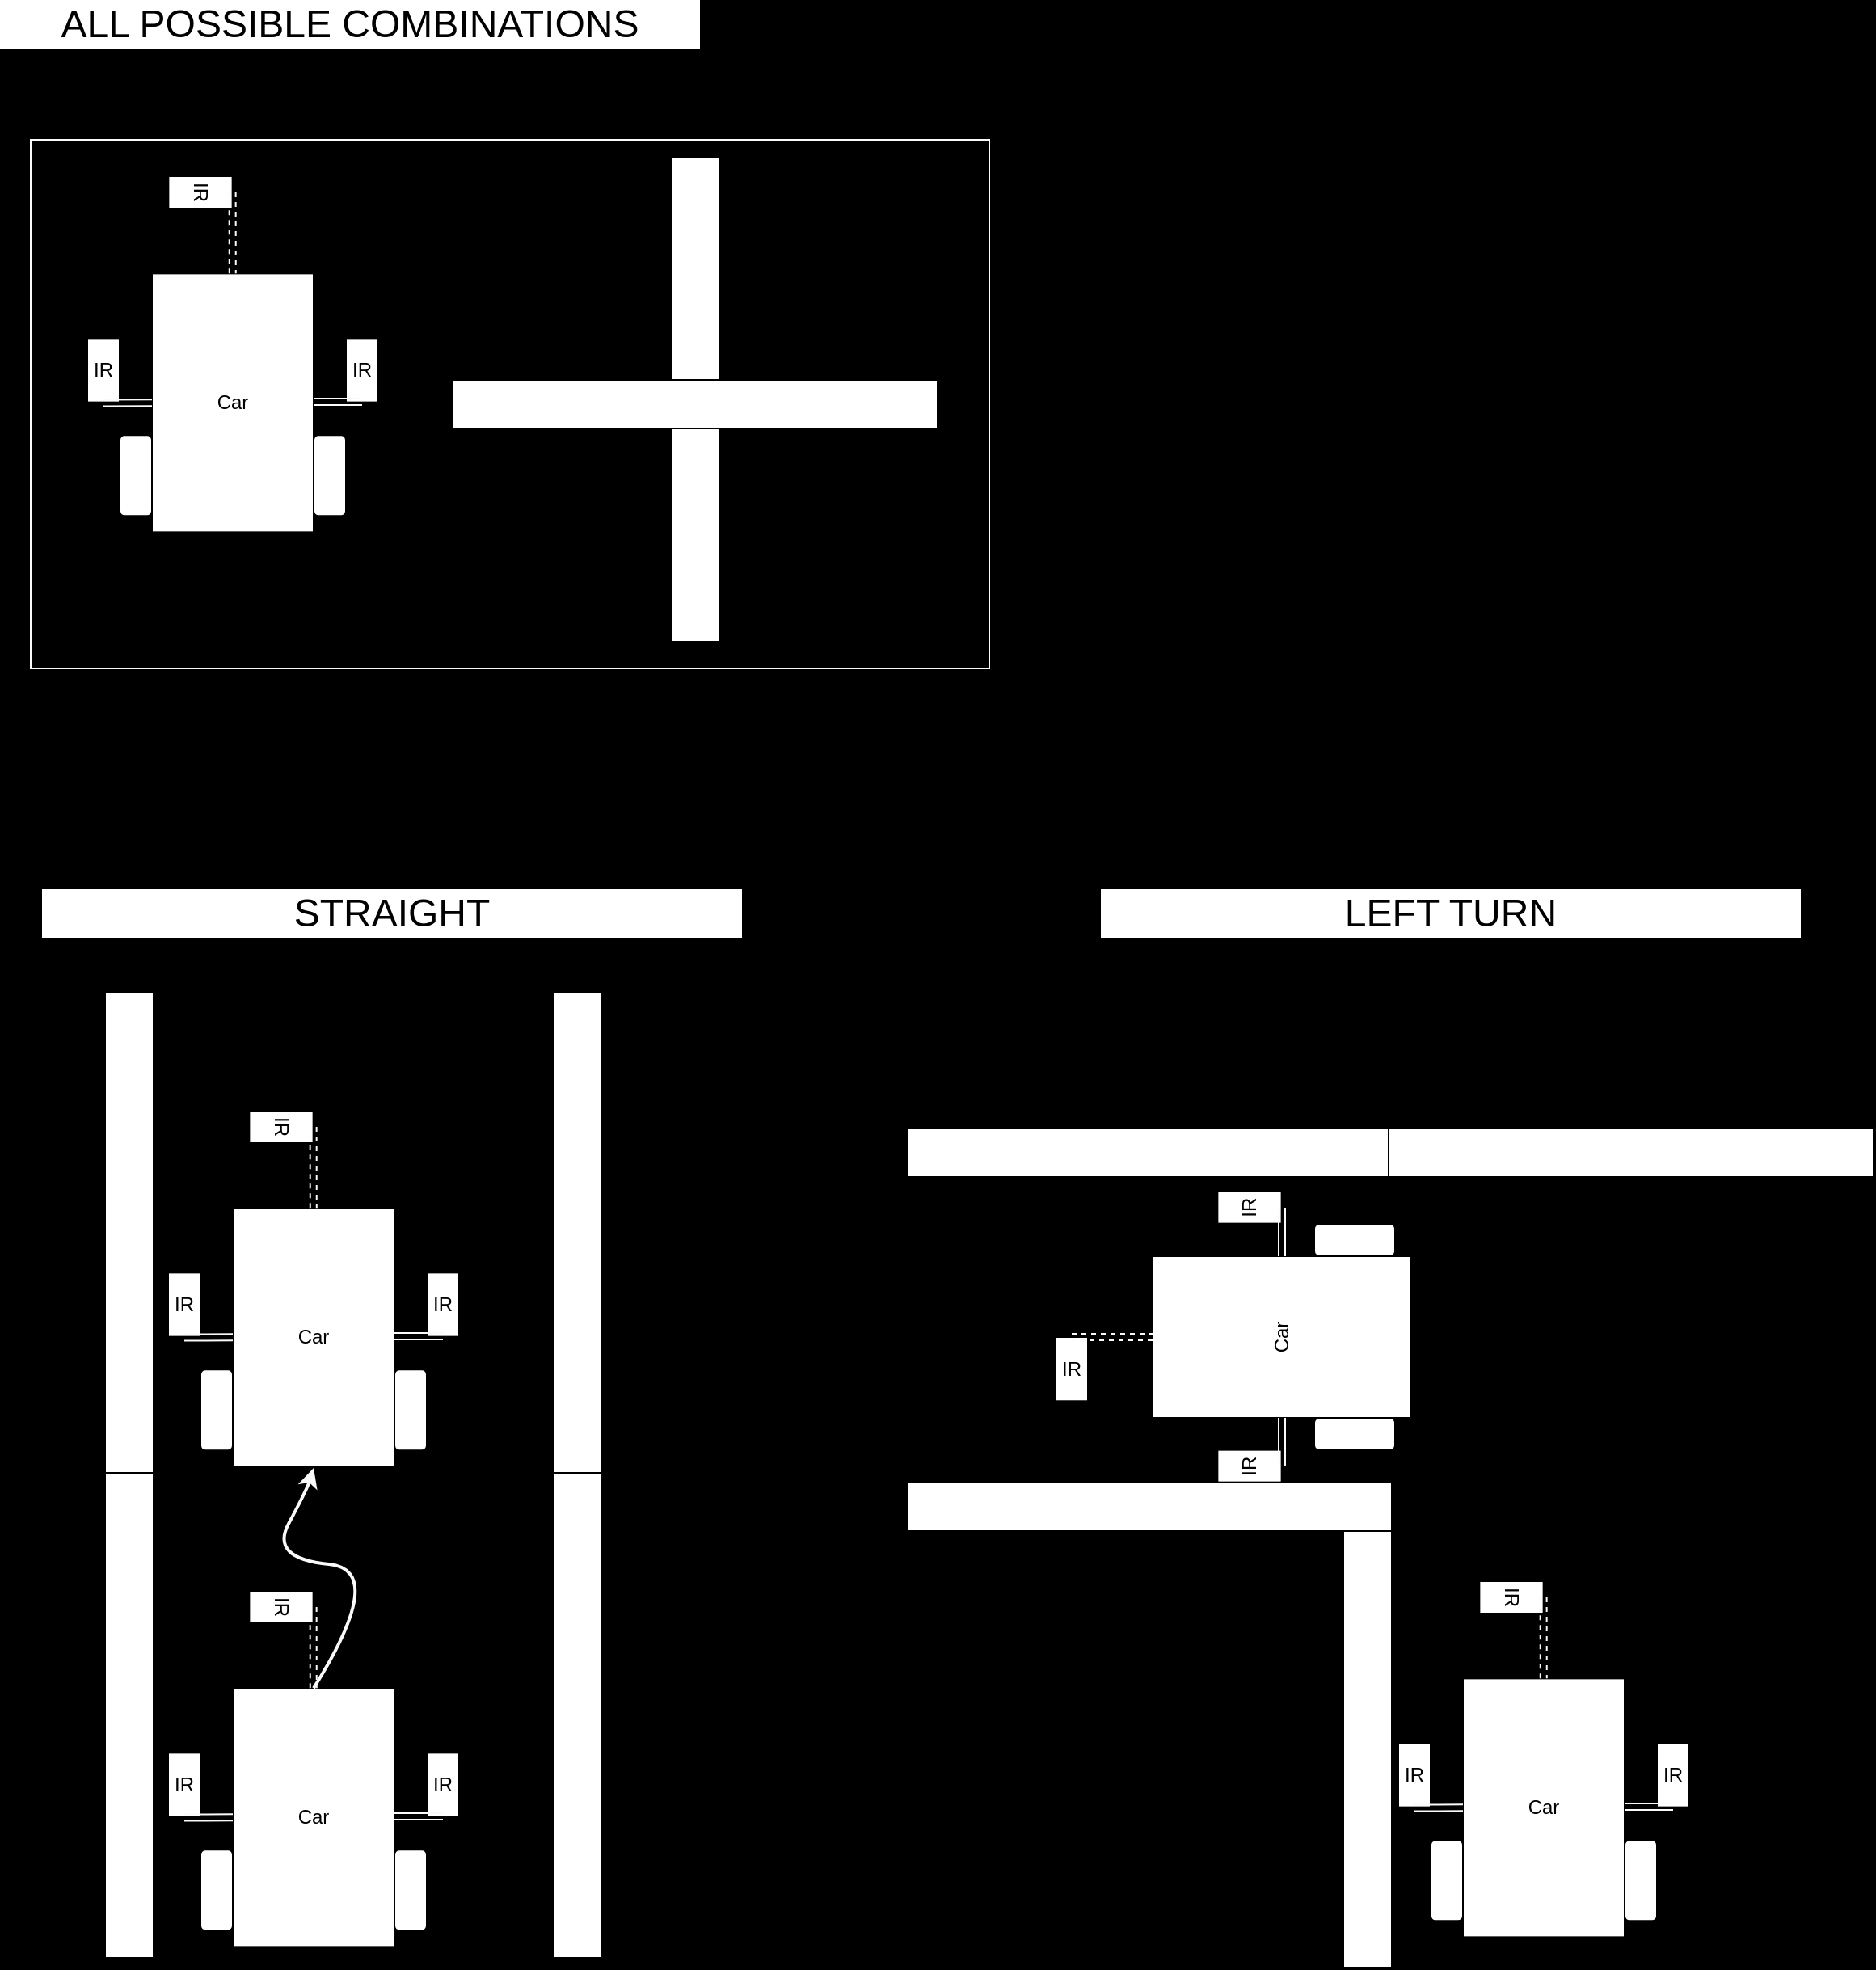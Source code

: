 <mxfile version="22.1.3" type="device">
  <diagram name="Page-1" id="CjdX3eGAmP-e3V04SHi_">
    <mxGraphModel dx="1793" dy="995" grid="0" gridSize="10" guides="1" tooltips="1" connect="1" arrows="1" fold="1" page="1" pageScale="1" pageWidth="850" pageHeight="1100" background="#000000" math="0" shadow="0">
      <root>
        <mxCell id="0" />
        <mxCell id="1" parent="0" />
        <mxCell id="6j445NFoMtulQ7i1n5dd-25" value="" style="rounded=0;whiteSpace=wrap;html=1;fillColor=none;strokeColor=#FAFAFA;" vertex="1" parent="1">
          <mxGeometry x="29" y="96.5" width="593" height="327" as="geometry" />
        </mxCell>
        <mxCell id="6j445NFoMtulQ7i1n5dd-2" value="&lt;font style=&quot;font-size: 24px;&quot;&gt;ALL POSSIBLE COMBINATIONS&lt;/font&gt;" style="text;html=1;strokeColor=none;fillColor=default;align=center;verticalAlign=middle;whiteSpace=wrap;rounded=0;" vertex="1" parent="1">
          <mxGeometry x="10" y="10" width="433" height="30" as="geometry" />
        </mxCell>
        <mxCell id="6j445NFoMtulQ7i1n5dd-16" value="" style="group" vertex="1" connectable="0" parent="1">
          <mxGeometry x="64" y="119" width="180" height="220.18" as="geometry" />
        </mxCell>
        <mxCell id="6j445NFoMtulQ7i1n5dd-1" value="Car" style="rounded=0;whiteSpace=wrap;html=1;" vertex="1" parent="6j445NFoMtulQ7i1n5dd-16">
          <mxGeometry x="40" y="60.18" width="100" height="160" as="geometry" />
        </mxCell>
        <mxCell id="6j445NFoMtulQ7i1n5dd-6" value="IR" style="rounded=0;whiteSpace=wrap;html=1;" vertex="1" parent="6j445NFoMtulQ7i1n5dd-16">
          <mxGeometry y="100.18" width="20" height="39.64" as="geometry" />
        </mxCell>
        <mxCell id="6j445NFoMtulQ7i1n5dd-5" style="edgeStyle=orthogonalEdgeStyle;rounded=0;orthogonalLoop=1;jettySize=auto;html=1;exitX=0;exitY=0.5;exitDx=0;exitDy=0;shape=link;strokeColor=#FAFAFA;" edge="1" parent="6j445NFoMtulQ7i1n5dd-16" source="6j445NFoMtulQ7i1n5dd-1" target="6j445NFoMtulQ7i1n5dd-6">
          <mxGeometry relative="1" as="geometry">
            <mxPoint x="-10" y="139.816" as="targetPoint" />
            <Array as="points">
              <mxPoint x="10" y="140.18" />
            </Array>
          </mxGeometry>
        </mxCell>
        <mxCell id="6j445NFoMtulQ7i1n5dd-7" value="IR" style="rounded=0;whiteSpace=wrap;html=1;" vertex="1" parent="6j445NFoMtulQ7i1n5dd-16">
          <mxGeometry x="160" y="100.18" width="20" height="39.64" as="geometry" />
        </mxCell>
        <mxCell id="6j445NFoMtulQ7i1n5dd-11" value="" style="rounded=1;whiteSpace=wrap;html=1;" vertex="1" parent="6j445NFoMtulQ7i1n5dd-16">
          <mxGeometry x="140" y="160.18" width="20" height="50" as="geometry" />
        </mxCell>
        <mxCell id="6j445NFoMtulQ7i1n5dd-12" value="" style="rounded=1;whiteSpace=wrap;html=1;" vertex="1" parent="6j445NFoMtulQ7i1n5dd-16">
          <mxGeometry x="20" y="160.18" width="20" height="50" as="geometry" />
        </mxCell>
        <mxCell id="6j445NFoMtulQ7i1n5dd-13" value="IR" style="rounded=0;whiteSpace=wrap;html=1;rotation=90;" vertex="1" parent="6j445NFoMtulQ7i1n5dd-16">
          <mxGeometry x="60" y="-9.82" width="20" height="39.64" as="geometry" />
        </mxCell>
        <mxCell id="6j445NFoMtulQ7i1n5dd-15" style="rounded=0;orthogonalLoop=1;jettySize=auto;html=1;entryX=0.5;entryY=0;entryDx=0;entryDy=0;shape=link;strokeColor=#FAFAFA;dashed=1;" edge="1" parent="6j445NFoMtulQ7i1n5dd-16" source="6j445NFoMtulQ7i1n5dd-1" target="6j445NFoMtulQ7i1n5dd-13">
          <mxGeometry relative="1" as="geometry" />
        </mxCell>
        <mxCell id="6j445NFoMtulQ7i1n5dd-24" style="edgeStyle=orthogonalEdgeStyle;rounded=0;orthogonalLoop=1;jettySize=auto;html=1;exitX=0;exitY=0.5;exitDx=0;exitDy=0;shape=link;strokeColor=#FAFAFA;" edge="1" parent="6j445NFoMtulQ7i1n5dd-16">
          <mxGeometry relative="1" as="geometry">
            <mxPoint x="140" y="139.48" as="targetPoint" />
            <mxPoint x="170" y="139.48" as="sourcePoint" />
            <Array as="points">
              <mxPoint x="140" y="139.66" />
            </Array>
          </mxGeometry>
        </mxCell>
        <mxCell id="6j445NFoMtulQ7i1n5dd-17" value="" style="rounded=0;whiteSpace=wrap;html=1;" vertex="1" parent="1">
          <mxGeometry x="425" y="107" width="30" height="300" as="geometry" />
        </mxCell>
        <mxCell id="6j445NFoMtulQ7i1n5dd-26" value="" style="rounded=0;whiteSpace=wrap;html=1;rotation=90;" vertex="1" parent="1">
          <mxGeometry x="425" y="110" width="30" height="300" as="geometry" />
        </mxCell>
        <mxCell id="6j445NFoMtulQ7i1n5dd-27" value="" style="group" vertex="1" connectable="0" parent="1">
          <mxGeometry x="114" y="697" width="180" height="220.18" as="geometry" />
        </mxCell>
        <mxCell id="6j445NFoMtulQ7i1n5dd-28" value="Car" style="rounded=0;whiteSpace=wrap;html=1;" vertex="1" parent="6j445NFoMtulQ7i1n5dd-27">
          <mxGeometry x="40" y="60.18" width="100" height="160" as="geometry" />
        </mxCell>
        <mxCell id="6j445NFoMtulQ7i1n5dd-29" value="IR" style="rounded=0;whiteSpace=wrap;html=1;" vertex="1" parent="6j445NFoMtulQ7i1n5dd-27">
          <mxGeometry y="100.18" width="20" height="39.64" as="geometry" />
        </mxCell>
        <mxCell id="6j445NFoMtulQ7i1n5dd-30" style="edgeStyle=orthogonalEdgeStyle;rounded=0;orthogonalLoop=1;jettySize=auto;html=1;exitX=0;exitY=0.5;exitDx=0;exitDy=0;shape=link;strokeColor=#FAFAFA;" edge="1" parent="6j445NFoMtulQ7i1n5dd-27" source="6j445NFoMtulQ7i1n5dd-28" target="6j445NFoMtulQ7i1n5dd-29">
          <mxGeometry relative="1" as="geometry">
            <mxPoint x="-10" y="139.816" as="targetPoint" />
            <Array as="points">
              <mxPoint x="10" y="140.18" />
            </Array>
          </mxGeometry>
        </mxCell>
        <mxCell id="6j445NFoMtulQ7i1n5dd-31" value="IR" style="rounded=0;whiteSpace=wrap;html=1;" vertex="1" parent="6j445NFoMtulQ7i1n5dd-27">
          <mxGeometry x="160" y="100.18" width="20" height="39.64" as="geometry" />
        </mxCell>
        <mxCell id="6j445NFoMtulQ7i1n5dd-32" value="" style="rounded=1;whiteSpace=wrap;html=1;" vertex="1" parent="6j445NFoMtulQ7i1n5dd-27">
          <mxGeometry x="140" y="160.18" width="20" height="50" as="geometry" />
        </mxCell>
        <mxCell id="6j445NFoMtulQ7i1n5dd-33" value="" style="rounded=1;whiteSpace=wrap;html=1;" vertex="1" parent="6j445NFoMtulQ7i1n5dd-27">
          <mxGeometry x="20" y="160.18" width="20" height="50" as="geometry" />
        </mxCell>
        <mxCell id="6j445NFoMtulQ7i1n5dd-34" value="IR" style="rounded=0;whiteSpace=wrap;html=1;rotation=90;" vertex="1" parent="6j445NFoMtulQ7i1n5dd-27">
          <mxGeometry x="60" y="-9.82" width="20" height="39.64" as="geometry" />
        </mxCell>
        <mxCell id="6j445NFoMtulQ7i1n5dd-35" style="rounded=0;orthogonalLoop=1;jettySize=auto;html=1;entryX=0.5;entryY=0;entryDx=0;entryDy=0;shape=link;strokeColor=#FAFAFA;dashed=1;" edge="1" parent="6j445NFoMtulQ7i1n5dd-27" source="6j445NFoMtulQ7i1n5dd-28" target="6j445NFoMtulQ7i1n5dd-34">
          <mxGeometry relative="1" as="geometry" />
        </mxCell>
        <mxCell id="6j445NFoMtulQ7i1n5dd-36" style="edgeStyle=orthogonalEdgeStyle;rounded=0;orthogonalLoop=1;jettySize=auto;html=1;exitX=0;exitY=0.5;exitDx=0;exitDy=0;shape=link;strokeColor=#FAFAFA;" edge="1" parent="6j445NFoMtulQ7i1n5dd-27">
          <mxGeometry relative="1" as="geometry">
            <mxPoint x="140" y="139.48" as="targetPoint" />
            <mxPoint x="170" y="139.48" as="sourcePoint" />
            <Array as="points">
              <mxPoint x="140" y="139.66" />
            </Array>
          </mxGeometry>
        </mxCell>
        <mxCell id="6j445NFoMtulQ7i1n5dd-37" value="" style="rounded=0;whiteSpace=wrap;html=1;" vertex="1" parent="1">
          <mxGeometry x="75" y="624.0" width="30" height="300" as="geometry" />
        </mxCell>
        <mxCell id="6j445NFoMtulQ7i1n5dd-38" value="" style="rounded=0;whiteSpace=wrap;html=1;" vertex="1" parent="1">
          <mxGeometry x="352" y="624.0" width="30" height="300" as="geometry" />
        </mxCell>
        <mxCell id="6j445NFoMtulQ7i1n5dd-39" value="" style="group" vertex="1" connectable="0" parent="1">
          <mxGeometry x="114" y="994" width="180" height="220.18" as="geometry" />
        </mxCell>
        <mxCell id="6j445NFoMtulQ7i1n5dd-40" value="Car" style="rounded=0;whiteSpace=wrap;html=1;" vertex="1" parent="6j445NFoMtulQ7i1n5dd-39">
          <mxGeometry x="40" y="60.18" width="100" height="160" as="geometry" />
        </mxCell>
        <mxCell id="6j445NFoMtulQ7i1n5dd-41" value="IR" style="rounded=0;whiteSpace=wrap;html=1;" vertex="1" parent="6j445NFoMtulQ7i1n5dd-39">
          <mxGeometry y="100.18" width="20" height="39.64" as="geometry" />
        </mxCell>
        <mxCell id="6j445NFoMtulQ7i1n5dd-42" style="edgeStyle=orthogonalEdgeStyle;rounded=0;orthogonalLoop=1;jettySize=auto;html=1;exitX=0;exitY=0.5;exitDx=0;exitDy=0;shape=link;strokeColor=#FAFAFA;" edge="1" parent="6j445NFoMtulQ7i1n5dd-39" source="6j445NFoMtulQ7i1n5dd-40" target="6j445NFoMtulQ7i1n5dd-41">
          <mxGeometry relative="1" as="geometry">
            <mxPoint x="-10" y="139.816" as="targetPoint" />
            <Array as="points">
              <mxPoint x="10" y="140.18" />
            </Array>
          </mxGeometry>
        </mxCell>
        <mxCell id="6j445NFoMtulQ7i1n5dd-43" value="IR" style="rounded=0;whiteSpace=wrap;html=1;" vertex="1" parent="6j445NFoMtulQ7i1n5dd-39">
          <mxGeometry x="160" y="100.18" width="20" height="39.64" as="geometry" />
        </mxCell>
        <mxCell id="6j445NFoMtulQ7i1n5dd-44" value="" style="rounded=1;whiteSpace=wrap;html=1;" vertex="1" parent="6j445NFoMtulQ7i1n5dd-39">
          <mxGeometry x="140" y="160.18" width="20" height="50" as="geometry" />
        </mxCell>
        <mxCell id="6j445NFoMtulQ7i1n5dd-45" value="" style="rounded=1;whiteSpace=wrap;html=1;" vertex="1" parent="6j445NFoMtulQ7i1n5dd-39">
          <mxGeometry x="20" y="160.18" width="20" height="50" as="geometry" />
        </mxCell>
        <mxCell id="6j445NFoMtulQ7i1n5dd-46" value="IR" style="rounded=0;whiteSpace=wrap;html=1;rotation=90;" vertex="1" parent="6j445NFoMtulQ7i1n5dd-39">
          <mxGeometry x="60" y="-9.82" width="20" height="39.64" as="geometry" />
        </mxCell>
        <mxCell id="6j445NFoMtulQ7i1n5dd-47" style="rounded=0;orthogonalLoop=1;jettySize=auto;html=1;entryX=0.5;entryY=0;entryDx=0;entryDy=0;shape=link;strokeColor=#FAFAFA;dashed=1;" edge="1" parent="6j445NFoMtulQ7i1n5dd-39" source="6j445NFoMtulQ7i1n5dd-40" target="6j445NFoMtulQ7i1n5dd-46">
          <mxGeometry relative="1" as="geometry" />
        </mxCell>
        <mxCell id="6j445NFoMtulQ7i1n5dd-48" style="edgeStyle=orthogonalEdgeStyle;rounded=0;orthogonalLoop=1;jettySize=auto;html=1;exitX=0;exitY=0.5;exitDx=0;exitDy=0;shape=link;strokeColor=#FAFAFA;" edge="1" parent="6j445NFoMtulQ7i1n5dd-39">
          <mxGeometry relative="1" as="geometry">
            <mxPoint x="140" y="139.48" as="targetPoint" />
            <mxPoint x="170" y="139.48" as="sourcePoint" />
            <Array as="points">
              <mxPoint x="140" y="139.66" />
            </Array>
          </mxGeometry>
        </mxCell>
        <mxCell id="6j445NFoMtulQ7i1n5dd-49" value="" style="rounded=0;whiteSpace=wrap;html=1;" vertex="1" parent="1">
          <mxGeometry x="75" y="921.0" width="30" height="300" as="geometry" />
        </mxCell>
        <mxCell id="6j445NFoMtulQ7i1n5dd-50" value="" style="rounded=0;whiteSpace=wrap;html=1;" vertex="1" parent="1">
          <mxGeometry x="352" y="921.0" width="30" height="300" as="geometry" />
        </mxCell>
        <mxCell id="6j445NFoMtulQ7i1n5dd-51" value="" style="curved=1;endArrow=classic;html=1;rounded=0;strokeWidth=2;strokeColor=#FAFAFA;exitX=0.5;exitY=0;exitDx=0;exitDy=0;" edge="1" parent="1" source="6j445NFoMtulQ7i1n5dd-40">
          <mxGeometry width="50" height="50" relative="1" as="geometry">
            <mxPoint x="200" y="981" as="sourcePoint" />
            <mxPoint x="204" y="918" as="targetPoint" />
            <Array as="points">
              <mxPoint x="250" y="981" />
              <mxPoint x="177" y="974" />
              <mxPoint x="200" y="931" />
            </Array>
          </mxGeometry>
        </mxCell>
        <mxCell id="6j445NFoMtulQ7i1n5dd-52" value="" style="group" vertex="1" connectable="0" parent="1">
          <mxGeometry x="875" y="988" width="180" height="220.18" as="geometry" />
        </mxCell>
        <mxCell id="6j445NFoMtulQ7i1n5dd-53" value="Car" style="rounded=0;whiteSpace=wrap;html=1;" vertex="1" parent="6j445NFoMtulQ7i1n5dd-52">
          <mxGeometry x="40" y="60.18" width="100" height="160" as="geometry" />
        </mxCell>
        <mxCell id="6j445NFoMtulQ7i1n5dd-54" value="IR" style="rounded=0;whiteSpace=wrap;html=1;" vertex="1" parent="6j445NFoMtulQ7i1n5dd-52">
          <mxGeometry y="100.18" width="20" height="39.64" as="geometry" />
        </mxCell>
        <mxCell id="6j445NFoMtulQ7i1n5dd-55" style="edgeStyle=orthogonalEdgeStyle;rounded=0;orthogonalLoop=1;jettySize=auto;html=1;exitX=0;exitY=0.5;exitDx=0;exitDy=0;shape=link;strokeColor=#FAFAFA;" edge="1" parent="6j445NFoMtulQ7i1n5dd-52" source="6j445NFoMtulQ7i1n5dd-53" target="6j445NFoMtulQ7i1n5dd-54">
          <mxGeometry relative="1" as="geometry">
            <mxPoint x="-10" y="139.816" as="targetPoint" />
            <Array as="points">
              <mxPoint x="10" y="140.18" />
            </Array>
          </mxGeometry>
        </mxCell>
        <mxCell id="6j445NFoMtulQ7i1n5dd-56" value="IR" style="rounded=0;whiteSpace=wrap;html=1;" vertex="1" parent="6j445NFoMtulQ7i1n5dd-52">
          <mxGeometry x="160" y="100.18" width="20" height="39.64" as="geometry" />
        </mxCell>
        <mxCell id="6j445NFoMtulQ7i1n5dd-57" value="" style="rounded=1;whiteSpace=wrap;html=1;" vertex="1" parent="6j445NFoMtulQ7i1n5dd-52">
          <mxGeometry x="140" y="160.18" width="20" height="50" as="geometry" />
        </mxCell>
        <mxCell id="6j445NFoMtulQ7i1n5dd-58" value="" style="rounded=1;whiteSpace=wrap;html=1;" vertex="1" parent="6j445NFoMtulQ7i1n5dd-52">
          <mxGeometry x="20" y="160.18" width="20" height="50" as="geometry" />
        </mxCell>
        <mxCell id="6j445NFoMtulQ7i1n5dd-59" value="IR" style="rounded=0;whiteSpace=wrap;html=1;rotation=90;" vertex="1" parent="6j445NFoMtulQ7i1n5dd-52">
          <mxGeometry x="60" y="-9.82" width="20" height="39.64" as="geometry" />
        </mxCell>
        <mxCell id="6j445NFoMtulQ7i1n5dd-60" style="rounded=0;orthogonalLoop=1;jettySize=auto;html=1;entryX=0.5;entryY=0;entryDx=0;entryDy=0;shape=link;strokeColor=#FAFAFA;dashed=1;" edge="1" parent="6j445NFoMtulQ7i1n5dd-52" source="6j445NFoMtulQ7i1n5dd-53" target="6j445NFoMtulQ7i1n5dd-59">
          <mxGeometry relative="1" as="geometry" />
        </mxCell>
        <mxCell id="6j445NFoMtulQ7i1n5dd-61" style="edgeStyle=orthogonalEdgeStyle;rounded=0;orthogonalLoop=1;jettySize=auto;html=1;exitX=0;exitY=0.5;exitDx=0;exitDy=0;shape=link;strokeColor=#FAFAFA;" edge="1" parent="6j445NFoMtulQ7i1n5dd-52">
          <mxGeometry relative="1" as="geometry">
            <mxPoint x="140" y="139.48" as="targetPoint" />
            <mxPoint x="170" y="139.48" as="sourcePoint" />
            <Array as="points">
              <mxPoint x="140" y="139.66" />
            </Array>
          </mxGeometry>
        </mxCell>
        <mxCell id="6j445NFoMtulQ7i1n5dd-62" value="" style="rounded=0;whiteSpace=wrap;html=1;" vertex="1" parent="1">
          <mxGeometry x="841" y="927.0" width="30" height="300" as="geometry" />
        </mxCell>
        <mxCell id="6j445NFoMtulQ7i1n5dd-64" value="&lt;font style=&quot;font-size: 24px;&quot;&gt;STRAIGHT&lt;/font&gt;" style="text;html=1;strokeColor=none;fillColor=default;align=center;verticalAlign=middle;whiteSpace=wrap;rounded=0;" vertex="1" parent="1">
          <mxGeometry x="36" y="560" width="433" height="30" as="geometry" />
        </mxCell>
        <mxCell id="6j445NFoMtulQ7i1n5dd-65" value="&lt;span style=&quot;font-size: 24px;&quot;&gt;LEFT TURN&lt;/span&gt;" style="text;html=1;strokeColor=none;fillColor=default;align=center;verticalAlign=middle;whiteSpace=wrap;rounded=0;" vertex="1" parent="1">
          <mxGeometry x="691" y="560" width="433" height="30" as="geometry" />
        </mxCell>
        <mxCell id="6j445NFoMtulQ7i1n5dd-68" value="" style="group;direction=south;rotation=-90;" vertex="1" connectable="0" parent="1">
          <mxGeometry x="643" y="727" width="220.18" height="180" as="geometry" />
        </mxCell>
        <mxCell id="6j445NFoMtulQ7i1n5dd-69" value="Car" style="rounded=0;whiteSpace=wrap;html=1;rotation=-90;" vertex="1" parent="6j445NFoMtulQ7i1n5dd-68">
          <mxGeometry x="110" y="30" width="100" height="160" as="geometry" />
        </mxCell>
        <mxCell id="6j445NFoMtulQ7i1n5dd-70" value="IR" style="rounded=0;whiteSpace=wrap;html=1;rotation=-90;" vertex="1" parent="6j445NFoMtulQ7i1n5dd-68">
          <mxGeometry x="130" y="170" width="20" height="39.64" as="geometry" />
        </mxCell>
        <mxCell id="6j445NFoMtulQ7i1n5dd-71" style="edgeStyle=orthogonalEdgeStyle;rounded=0;orthogonalLoop=1;jettySize=auto;html=1;exitX=0;exitY=0.5;exitDx=0;exitDy=0;shape=link;strokeColor=#FAFAFA;" edge="1" parent="6j445NFoMtulQ7i1n5dd-68" source="6j445NFoMtulQ7i1n5dd-69" target="6j445NFoMtulQ7i1n5dd-70">
          <mxGeometry relative="1" as="geometry">
            <mxPoint x="160" y="210" as="targetPoint" />
            <Array as="points">
              <mxPoint x="160" y="190" />
            </Array>
          </mxGeometry>
        </mxCell>
        <mxCell id="6j445NFoMtulQ7i1n5dd-72" value="IR" style="rounded=0;whiteSpace=wrap;html=1;rotation=-90;" vertex="1" parent="6j445NFoMtulQ7i1n5dd-68">
          <mxGeometry x="130" y="10" width="20" height="39.64" as="geometry" />
        </mxCell>
        <mxCell id="6j445NFoMtulQ7i1n5dd-73" value="" style="rounded=1;whiteSpace=wrap;html=1;rotation=-90;" vertex="1" parent="6j445NFoMtulQ7i1n5dd-68">
          <mxGeometry x="195" y="25" width="20" height="50" as="geometry" />
        </mxCell>
        <mxCell id="6j445NFoMtulQ7i1n5dd-74" value="" style="rounded=1;whiteSpace=wrap;html=1;rotation=-90;" vertex="1" parent="6j445NFoMtulQ7i1n5dd-68">
          <mxGeometry x="195" y="145" width="20" height="50" as="geometry" />
        </mxCell>
        <mxCell id="6j445NFoMtulQ7i1n5dd-75" value="IR" style="rounded=0;whiteSpace=wrap;html=1;rotation=0;" vertex="1" parent="6j445NFoMtulQ7i1n5dd-68">
          <mxGeometry x="20" y="110" width="20" height="39.64" as="geometry" />
        </mxCell>
        <mxCell id="6j445NFoMtulQ7i1n5dd-76" style="rounded=0;orthogonalLoop=1;jettySize=auto;html=1;entryX=0.5;entryY=0;entryDx=0;entryDy=0;shape=link;strokeColor=#FAFAFA;dashed=1;" edge="1" parent="6j445NFoMtulQ7i1n5dd-68" source="6j445NFoMtulQ7i1n5dd-69" target="6j445NFoMtulQ7i1n5dd-75">
          <mxGeometry relative="1" as="geometry" />
        </mxCell>
        <mxCell id="6j445NFoMtulQ7i1n5dd-77" style="edgeStyle=orthogonalEdgeStyle;rounded=0;orthogonalLoop=1;jettySize=auto;html=1;exitX=0;exitY=0.5;exitDx=0;exitDy=0;shape=link;strokeColor=#FAFAFA;" edge="1" parent="6j445NFoMtulQ7i1n5dd-68">
          <mxGeometry relative="1" as="geometry">
            <mxPoint x="160" y="60" as="targetPoint" />
            <mxPoint x="160" y="30" as="sourcePoint" />
            <Array as="points">
              <mxPoint x="160" y="60" />
            </Array>
          </mxGeometry>
        </mxCell>
        <mxCell id="6j445NFoMtulQ7i1n5dd-78" value="" style="rounded=0;whiteSpace=wrap;html=1;direction=south;" vertex="1" parent="1">
          <mxGeometry x="571" y="708.0" width="300" height="30" as="geometry" />
        </mxCell>
        <mxCell id="6j445NFoMtulQ7i1n5dd-79" value="" style="rounded=0;whiteSpace=wrap;html=1;direction=south;" vertex="1" parent="1">
          <mxGeometry x="571" y="927.0" width="300" height="30" as="geometry" />
        </mxCell>
        <mxCell id="6j445NFoMtulQ7i1n5dd-80" value="" style="rounded=0;whiteSpace=wrap;html=1;direction=south;" vertex="1" parent="1">
          <mxGeometry x="869" y="708.0" width="300" height="30" as="geometry" />
        </mxCell>
      </root>
    </mxGraphModel>
  </diagram>
</mxfile>
